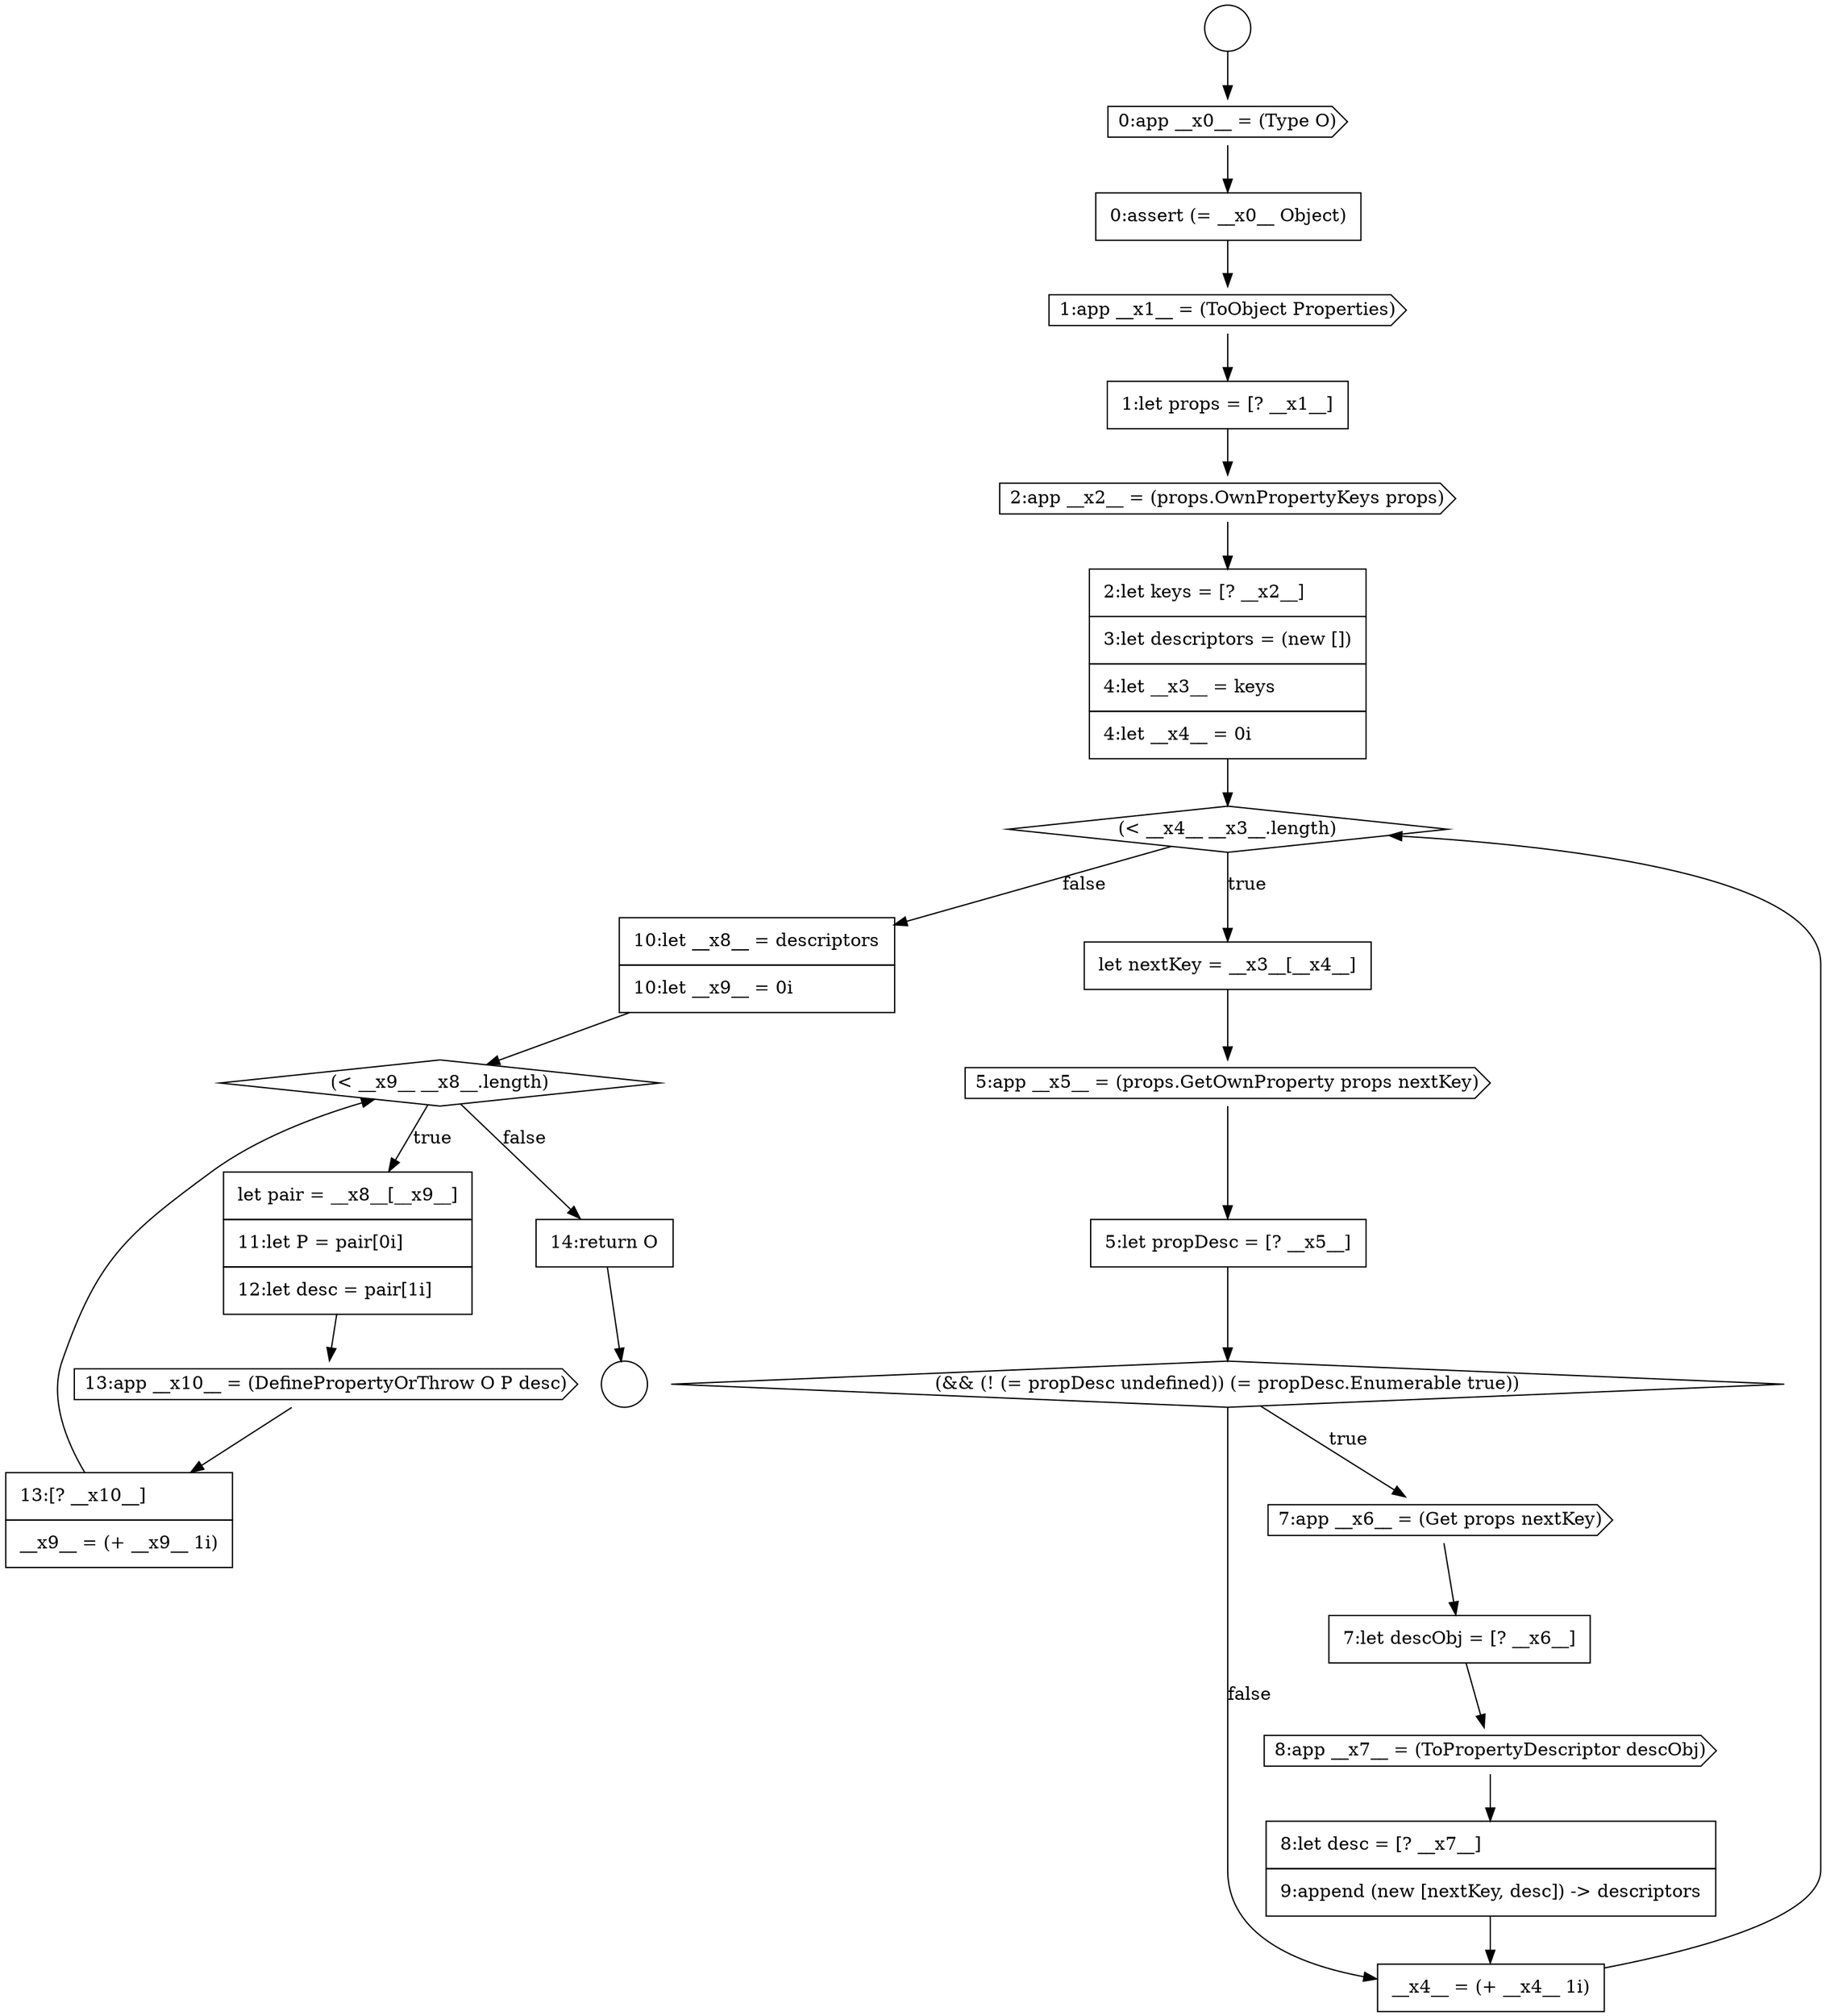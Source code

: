 digraph {
  node11945 [shape=diamond, label=<<font color="black">(&lt; __x4__ __x3__.length)</font>> color="black" fillcolor="white" style=filled]
  node11959 [shape=none, margin=0, label=<<font color="black">
    <table border="0" cellborder="1" cellspacing="0" cellpadding="10">
      <tr><td align="left">13:[? __x10__]</td></tr>
      <tr><td align="left">__x9__ = (+ __x9__ 1i)</td></tr>
    </table>
  </font>> color="black" fillcolor="white" style=filled]
  node11952 [shape=cds, label=<<font color="black">8:app __x7__ = (ToPropertyDescriptor descObj)</font>> color="black" fillcolor="white" style=filled]
  node11948 [shape=none, margin=0, label=<<font color="black">
    <table border="0" cellborder="1" cellspacing="0" cellpadding="10">
      <tr><td align="left">5:let propDesc = [? __x5__]</td></tr>
    </table>
  </font>> color="black" fillcolor="white" style=filled]
  node11940 [shape=none, margin=0, label=<<font color="black">
    <table border="0" cellborder="1" cellspacing="0" cellpadding="10">
      <tr><td align="left">0:assert (= __x0__ Object)</td></tr>
    </table>
  </font>> color="black" fillcolor="white" style=filled]
  node11955 [shape=none, margin=0, label=<<font color="black">
    <table border="0" cellborder="1" cellspacing="0" cellpadding="10">
      <tr><td align="left">10:let __x8__ = descriptors</td></tr>
      <tr><td align="left">10:let __x9__ = 0i</td></tr>
    </table>
  </font>> color="black" fillcolor="white" style=filled]
  node11941 [shape=cds, label=<<font color="black">1:app __x1__ = (ToObject Properties)</font>> color="black" fillcolor="white" style=filled]
  node11951 [shape=none, margin=0, label=<<font color="black">
    <table border="0" cellborder="1" cellspacing="0" cellpadding="10">
      <tr><td align="left">7:let descObj = [? __x6__]</td></tr>
    </table>
  </font>> color="black" fillcolor="white" style=filled]
  node11947 [shape=cds, label=<<font color="black">5:app __x5__ = (props.GetOwnProperty props nextKey)</font>> color="black" fillcolor="white" style=filled]
  node11957 [shape=none, margin=0, label=<<font color="black">
    <table border="0" cellborder="1" cellspacing="0" cellpadding="10">
      <tr><td align="left">let pair = __x8__[__x9__]</td></tr>
      <tr><td align="left">11:let P = pair[0i]</td></tr>
      <tr><td align="left">12:let desc = pair[1i]</td></tr>
    </table>
  </font>> color="black" fillcolor="white" style=filled]
  node11942 [shape=none, margin=0, label=<<font color="black">
    <table border="0" cellborder="1" cellspacing="0" cellpadding="10">
      <tr><td align="left">1:let props = [? __x1__]</td></tr>
    </table>
  </font>> color="black" fillcolor="white" style=filled]
  node11946 [shape=none, margin=0, label=<<font color="black">
    <table border="0" cellborder="1" cellspacing="0" cellpadding="10">
      <tr><td align="left">let nextKey = __x3__[__x4__]</td></tr>
    </table>
  </font>> color="black" fillcolor="white" style=filled]
  node11960 [shape=none, margin=0, label=<<font color="black">
    <table border="0" cellborder="1" cellspacing="0" cellpadding="10">
      <tr><td align="left">14:return O</td></tr>
    </table>
  </font>> color="black" fillcolor="white" style=filled]
  node11938 [shape=circle label=" " color="black" fillcolor="white" style=filled]
  node11949 [shape=diamond, label=<<font color="black">(&amp;&amp; (! (= propDesc undefined)) (= propDesc.Enumerable true))</font>> color="black" fillcolor="white" style=filled]
  node11944 [shape=none, margin=0, label=<<font color="black">
    <table border="0" cellborder="1" cellspacing="0" cellpadding="10">
      <tr><td align="left">2:let keys = [? __x2__]</td></tr>
      <tr><td align="left">3:let descriptors = (new [])</td></tr>
      <tr><td align="left">4:let __x3__ = keys</td></tr>
      <tr><td align="left">4:let __x4__ = 0i</td></tr>
    </table>
  </font>> color="black" fillcolor="white" style=filled]
  node11939 [shape=cds, label=<<font color="black">0:app __x0__ = (Type O)</font>> color="black" fillcolor="white" style=filled]
  node11954 [shape=none, margin=0, label=<<font color="black">
    <table border="0" cellborder="1" cellspacing="0" cellpadding="10">
      <tr><td align="left">__x4__ = (+ __x4__ 1i)</td></tr>
    </table>
  </font>> color="black" fillcolor="white" style=filled]
  node11937 [shape=circle label=" " color="black" fillcolor="white" style=filled]
  node11956 [shape=diamond, label=<<font color="black">(&lt; __x9__ __x8__.length)</font>> color="black" fillcolor="white" style=filled]
  node11943 [shape=cds, label=<<font color="black">2:app __x2__ = (props.OwnPropertyKeys props)</font>> color="black" fillcolor="white" style=filled]
  node11950 [shape=cds, label=<<font color="black">7:app __x6__ = (Get props nextKey)</font>> color="black" fillcolor="white" style=filled]
  node11953 [shape=none, margin=0, label=<<font color="black">
    <table border="0" cellborder="1" cellspacing="0" cellpadding="10">
      <tr><td align="left">8:let desc = [? __x7__]</td></tr>
      <tr><td align="left">9:append (new [nextKey, desc]) -&gt; descriptors</td></tr>
    </table>
  </font>> color="black" fillcolor="white" style=filled]
  node11958 [shape=cds, label=<<font color="black">13:app __x10__ = (DefinePropertyOrThrow O P desc)</font>> color="black" fillcolor="white" style=filled]
  node11954 -> node11945 [ color="black"]
  node11949 -> node11950 [label=<<font color="black">true</font>> color="black"]
  node11949 -> node11954 [label=<<font color="black">false</font>> color="black"]
  node11943 -> node11944 [ color="black"]
  node11951 -> node11952 [ color="black"]
  node11955 -> node11956 [ color="black"]
  node11953 -> node11954 [ color="black"]
  node11941 -> node11942 [ color="black"]
  node11947 -> node11948 [ color="black"]
  node11945 -> node11946 [label=<<font color="black">true</font>> color="black"]
  node11945 -> node11955 [label=<<font color="black">false</font>> color="black"]
  node11959 -> node11956 [ color="black"]
  node11956 -> node11957 [label=<<font color="black">true</font>> color="black"]
  node11956 -> node11960 [label=<<font color="black">false</font>> color="black"]
  node11940 -> node11941 [ color="black"]
  node11946 -> node11947 [ color="black"]
  node11937 -> node11939 [ color="black"]
  node11942 -> node11943 [ color="black"]
  node11948 -> node11949 [ color="black"]
  node11957 -> node11958 [ color="black"]
  node11952 -> node11953 [ color="black"]
  node11939 -> node11940 [ color="black"]
  node11960 -> node11938 [ color="black"]
  node11950 -> node11951 [ color="black"]
  node11958 -> node11959 [ color="black"]
  node11944 -> node11945 [ color="black"]
}
